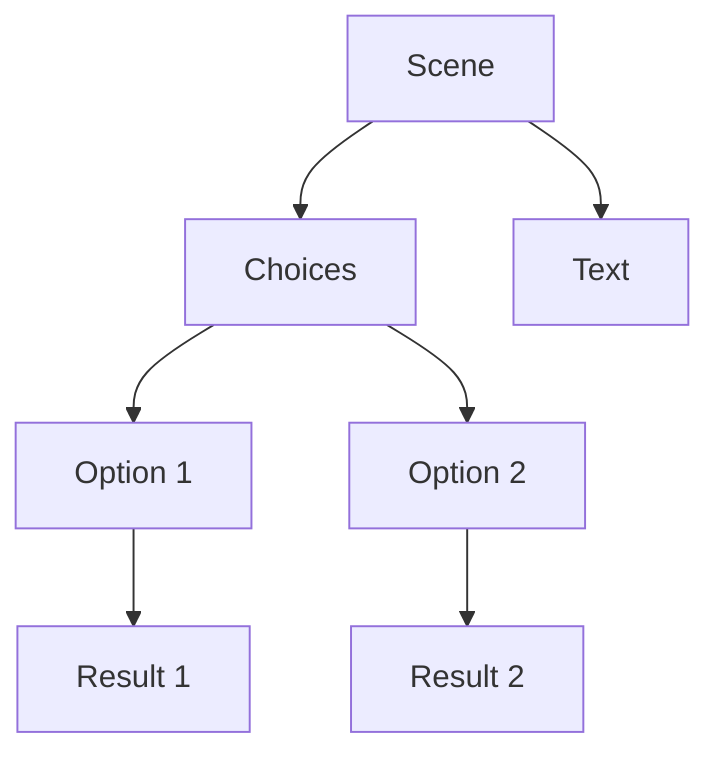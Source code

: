 ﻿flowchart TD
  Scene --> Choices
  Scene --> Text
  Choices --> Option1["Option 1"]
  Choices --> Option2["Option 2"]
  Option1 --> Result1["Result 1"]
  Option2 --> Result2["Result 2"]